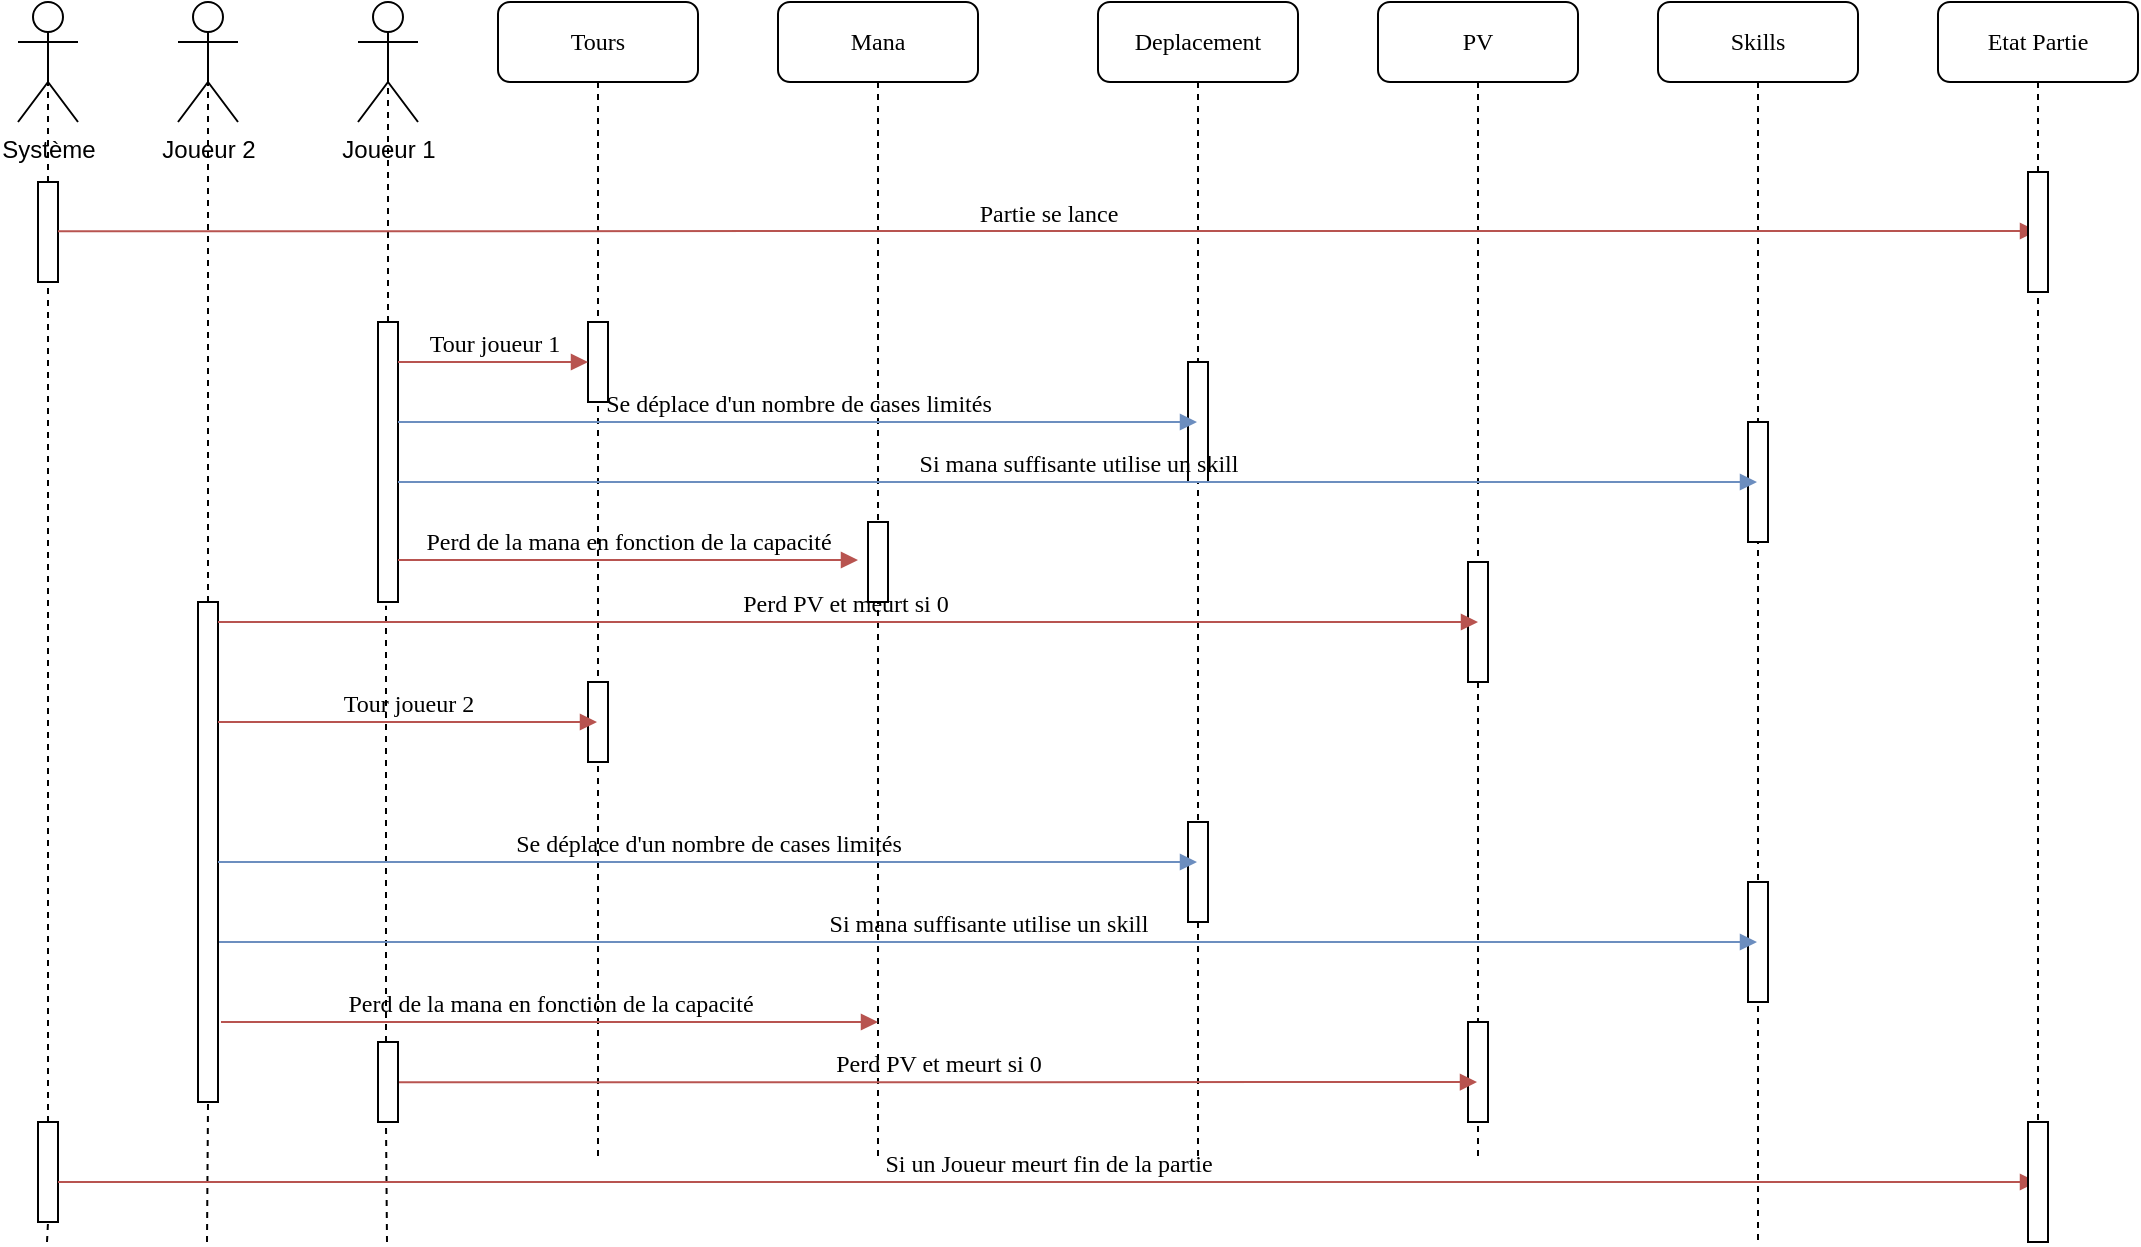 <mxfile version="13.8.9-1" type="google"><diagram name="Page-1" id="13e1069c-82ec-6db2-03f1-153e76fe0fe0"><mxGraphModel dx="2522" dy="832" grid="1" gridSize="10" guides="1" tooltips="1" connect="1" arrows="1" fold="1" page="1" pageScale="1" pageWidth="1100" pageHeight="850" background="#ffffff" math="0" shadow="0"><root><mxCell id="0"/><mxCell id="1" parent="0"/><mxCell id="7baba1c4bc27f4b0-2" value="Mana" style="shape=umlLifeline;perimeter=lifelinePerimeter;whiteSpace=wrap;html=1;container=1;collapsible=0;recursiveResize=0;outlineConnect=0;rounded=1;shadow=0;comic=0;labelBackgroundColor=none;strokeWidth=1;fontFamily=Verdana;fontSize=12;align=center;" parent="1" vertex="1"><mxGeometry x="240" y="80" width="100" height="580" as="geometry"/></mxCell><mxCell id="7baba1c4bc27f4b0-10" value="" style="html=1;points=[];perimeter=orthogonalPerimeter;rounded=0;shadow=0;comic=0;labelBackgroundColor=none;strokeWidth=1;fontFamily=Verdana;fontSize=12;align=center;" parent="7baba1c4bc27f4b0-2" vertex="1"><mxGeometry x="45" y="260" width="10" height="40" as="geometry"/></mxCell><mxCell id="7baba1c4bc27f4b0-3" value="Deplacement" style="shape=umlLifeline;perimeter=lifelinePerimeter;whiteSpace=wrap;html=1;container=1;collapsible=0;recursiveResize=0;outlineConnect=0;rounded=1;shadow=0;comic=0;labelBackgroundColor=none;strokeWidth=1;fontFamily=Verdana;fontSize=12;align=center;" parent="1" vertex="1"><mxGeometry x="400" y="80" width="100" height="580" as="geometry"/></mxCell><mxCell id="7baba1c4bc27f4b0-13" value="" style="html=1;points=[];perimeter=orthogonalPerimeter;rounded=0;shadow=0;comic=0;labelBackgroundColor=none;strokeWidth=1;fontFamily=Verdana;fontSize=12;align=center;" parent="7baba1c4bc27f4b0-3" vertex="1"><mxGeometry x="45" y="180" width="10" height="60" as="geometry"/></mxCell><mxCell id="neyYlrJf8n0vmuN95ul0-24" value="" style="html=1;points=[];perimeter=orthogonalPerimeter;rounded=0;shadow=0;comic=0;labelBackgroundColor=none;strokeWidth=1;fontFamily=Verdana;fontSize=12;align=center;" parent="7baba1c4bc27f4b0-3" vertex="1"><mxGeometry x="45" y="410" width="10" height="50" as="geometry"/></mxCell><mxCell id="7baba1c4bc27f4b0-4" value="PV" style="shape=umlLifeline;perimeter=lifelinePerimeter;whiteSpace=wrap;html=1;container=1;collapsible=0;recursiveResize=0;outlineConnect=0;rounded=1;shadow=0;comic=0;labelBackgroundColor=none;strokeWidth=1;fontFamily=Verdana;fontSize=12;align=center;" parent="1" vertex="1"><mxGeometry x="540" y="80" width="100" height="580" as="geometry"/></mxCell><mxCell id="7baba1c4bc27f4b0-5" value="Skills" style="shape=umlLifeline;perimeter=lifelinePerimeter;whiteSpace=wrap;html=1;container=1;collapsible=0;recursiveResize=0;outlineConnect=0;rounded=1;shadow=0;comic=0;labelBackgroundColor=none;strokeWidth=1;fontFamily=Verdana;fontSize=12;align=center;" parent="1" vertex="1"><mxGeometry x="680" y="80" width="100" height="620" as="geometry"/></mxCell><mxCell id="neyYlrJf8n0vmuN95ul0-23" value="" style="html=1;points=[];perimeter=orthogonalPerimeter;rounded=0;shadow=0;comic=0;labelBackgroundColor=none;strokeWidth=1;fontFamily=Verdana;fontSize=12;align=center;" parent="7baba1c4bc27f4b0-5" vertex="1"><mxGeometry x="45" y="440" width="10" height="60" as="geometry"/></mxCell><mxCell id="7baba1c4bc27f4b0-8" value="Tours" style="shape=umlLifeline;perimeter=lifelinePerimeter;whiteSpace=wrap;html=1;container=1;collapsible=0;recursiveResize=0;outlineConnect=0;rounded=1;shadow=0;comic=0;labelBackgroundColor=none;strokeWidth=1;fontFamily=Verdana;fontSize=12;align=center;" parent="1" vertex="1"><mxGeometry x="100" y="80" width="100" height="580" as="geometry"/></mxCell><mxCell id="7baba1c4bc27f4b0-9" value="" style="html=1;points=[];perimeter=orthogonalPerimeter;rounded=0;shadow=0;comic=0;labelBackgroundColor=none;strokeWidth=1;fontFamily=Verdana;fontSize=12;align=center;" parent="7baba1c4bc27f4b0-8" vertex="1"><mxGeometry x="45" y="160" width="10" height="40" as="geometry"/></mxCell><mxCell id="neyYlrJf8n0vmuN95ul0-25" value="" style="html=1;points=[];perimeter=orthogonalPerimeter;rounded=0;shadow=0;comic=0;labelBackgroundColor=none;strokeWidth=1;fontFamily=Verdana;fontSize=12;align=center;" parent="7baba1c4bc27f4b0-8" vertex="1"><mxGeometry x="45" y="340" width="10" height="40" as="geometry"/></mxCell><mxCell id="7baba1c4bc27f4b0-16" value="" style="html=1;points=[];perimeter=orthogonalPerimeter;rounded=0;shadow=0;comic=0;labelBackgroundColor=none;strokeWidth=1;fontFamily=Verdana;fontSize=12;align=center;" parent="1" vertex="1"><mxGeometry x="585" y="360" width="10" height="60" as="geometry"/></mxCell><mxCell id="7baba1c4bc27f4b0-19" value="" style="html=1;points=[];perimeter=orthogonalPerimeter;rounded=0;shadow=0;comic=0;labelBackgroundColor=none;strokeWidth=1;fontFamily=Verdana;fontSize=12;align=center;" parent="1" vertex="1"><mxGeometry x="725" y="290" width="10" height="60" as="geometry"/></mxCell><mxCell id="7baba1c4bc27f4b0-22" value="" style="html=1;points=[];perimeter=orthogonalPerimeter;rounded=0;shadow=0;comic=0;labelBackgroundColor=none;strokeWidth=1;fontFamily=Verdana;fontSize=12;align=center;" parent="1" vertex="1"><mxGeometry x="585" y="590" width="10" height="50" as="geometry"/></mxCell><mxCell id="neyYlrJf8n0vmuN95ul0-2" value="Joueur 1" style="shape=umlActor;verticalLabelPosition=bottom;verticalAlign=top;html=1;outlineConnect=0;" parent="1" vertex="1"><mxGeometry x="30" y="80" width="30" height="60" as="geometry"/></mxCell><mxCell id="neyYlrJf8n0vmuN95ul0-3" value="" style="endArrow=none;dashed=1;html=1;entryX=0.5;entryY=0.5;entryDx=0;entryDy=0;entryPerimeter=0;" parent="1" source="neyYlrJf8n0vmuN95ul0-5" target="neyYlrJf8n0vmuN95ul0-2" edge="1"><mxGeometry width="50" height="50" relative="1" as="geometry"><mxPoint x="44.5" y="640" as="sourcePoint"/><mxPoint x="44.5" y="150" as="targetPoint"/></mxGeometry></mxCell><mxCell id="neyYlrJf8n0vmuN95ul0-5" value="" style="html=1;points=[];perimeter=orthogonalPerimeter;rounded=0;shadow=0;comic=0;labelBackgroundColor=none;strokeWidth=1;fontFamily=Verdana;fontSize=12;align=center;" parent="1" vertex="1"><mxGeometry x="40" y="240" width="10" height="140" as="geometry"/></mxCell><mxCell id="neyYlrJf8n0vmuN95ul0-7" value="" style="endArrow=none;dashed=1;html=1;entryX=0.4;entryY=1.013;entryDx=0;entryDy=0;entryPerimeter=0;" parent="1" source="neyYlrJf8n0vmuN95ul0-26" target="neyYlrJf8n0vmuN95ul0-5" edge="1"><mxGeometry width="50" height="50" relative="1" as="geometry"><mxPoint x="44.5" y="700" as="sourcePoint"/><mxPoint x="45" y="170" as="targetPoint"/></mxGeometry></mxCell><mxCell id="neyYlrJf8n0vmuN95ul0-8" value="Joueur 2" style="shape=umlActor;verticalLabelPosition=bottom;verticalAlign=top;html=1;outlineConnect=0;" parent="1" vertex="1"><mxGeometry x="-60" y="80" width="30" height="60" as="geometry"/></mxCell><mxCell id="neyYlrJf8n0vmuN95ul0-9" value="" style="endArrow=none;dashed=1;html=1;entryX=0.5;entryY=0.5;entryDx=0;entryDy=0;entryPerimeter=0;" parent="1" source="neyYlrJf8n0vmuN95ul0-10" target="neyYlrJf8n0vmuN95ul0-8" edge="1"><mxGeometry width="50" height="50" relative="1" as="geometry"><mxPoint x="-45.5" y="640" as="sourcePoint"/><mxPoint x="-45.5" y="150" as="targetPoint"/></mxGeometry></mxCell><mxCell id="neyYlrJf8n0vmuN95ul0-10" value="" style="html=1;points=[];perimeter=orthogonalPerimeter;rounded=0;shadow=0;comic=0;labelBackgroundColor=none;strokeWidth=1;fontFamily=Verdana;fontSize=12;align=center;" parent="1" vertex="1"><mxGeometry x="-50" y="380" width="10" height="250" as="geometry"/></mxCell><mxCell id="neyYlrJf8n0vmuN95ul0-11" value="" style="endArrow=none;dashed=1;html=1;entryX=0.5;entryY=1.004;entryDx=0;entryDy=0;entryPerimeter=0;" parent="1" target="neyYlrJf8n0vmuN95ul0-10" edge="1"><mxGeometry width="50" height="50" relative="1" as="geometry"><mxPoint x="-45.5" y="700" as="sourcePoint"/><mxPoint x="-45" y="460" as="targetPoint"/></mxGeometry></mxCell><mxCell id="neyYlrJf8n0vmuN95ul0-12" value="Tour joueur 1" style="html=1;verticalAlign=bottom;endArrow=block;labelBackgroundColor=none;fontFamily=Verdana;fontSize=12;edgeStyle=elbowEdgeStyle;elbow=vertical;fillColor=#f8cecc;strokeColor=#b85450;" parent="1" target="7baba1c4bc27f4b0-9" edge="1"><mxGeometry relative="1" as="geometry"><mxPoint x="50" y="260" as="sourcePoint"/><mxPoint x="140" y="260" as="targetPoint"/></mxGeometry></mxCell><mxCell id="neyYlrJf8n0vmuN95ul0-13" value="Se déplace d'un nombre de cases limités" style="html=1;verticalAlign=bottom;endArrow=block;labelBackgroundColor=none;fontFamily=Verdana;fontSize=12;edgeStyle=elbowEdgeStyle;elbow=vertical;fillColor=#dae8fc;strokeColor=#6c8ebf;" parent="1" edge="1"><mxGeometry relative="1" as="geometry"><mxPoint x="50" y="290" as="sourcePoint"/><mxPoint x="449.5" y="290.412" as="targetPoint"/></mxGeometry></mxCell><mxCell id="neyYlrJf8n0vmuN95ul0-14" value="Si mana suffisante utilise un skill" style="html=1;verticalAlign=bottom;endArrow=block;labelBackgroundColor=none;fontFamily=Verdana;fontSize=12;edgeStyle=elbowEdgeStyle;elbow=vertical;fillColor=#dae8fc;strokeColor=#6c8ebf;" parent="1" edge="1"><mxGeometry relative="1" as="geometry"><mxPoint x="50" y="320" as="sourcePoint"/><mxPoint x="729.5" y="319.824" as="targetPoint"/></mxGeometry></mxCell><mxCell id="neyYlrJf8n0vmuN95ul0-15" value="Perd de la mana en fonction de la capacité" style="html=1;verticalAlign=bottom;endArrow=block;labelBackgroundColor=none;fontFamily=Verdana;fontSize=12;edgeStyle=elbowEdgeStyle;elbow=vertical;fillColor=#f8cecc;strokeColor=#b85450;" parent="1" source="neyYlrJf8n0vmuN95ul0-5" edge="1"><mxGeometry relative="1" as="geometry"><mxPoint x="60" y="359" as="sourcePoint"/><mxPoint x="280" y="359" as="targetPoint"/></mxGeometry></mxCell><mxCell id="neyYlrJf8n0vmuN95ul0-16" value="Perd PV et meurt si 0&amp;nbsp;" style="html=1;verticalAlign=bottom;endArrow=block;labelBackgroundColor=none;fontFamily=Verdana;fontSize=12;edgeStyle=elbowEdgeStyle;elbow=vertical;exitX=1.1;exitY=0.474;exitDx=0;exitDy=0;exitPerimeter=0;fillColor=#f8cecc;strokeColor=#b85450;" parent="1" edge="1"><mxGeometry relative="1" as="geometry"><mxPoint x="-40" y="390.02" as="sourcePoint"/><mxPoint x="590" y="390" as="targetPoint"/></mxGeometry></mxCell><mxCell id="neyYlrJf8n0vmuN95ul0-17" value="Tour joueur 2" style="html=1;verticalAlign=bottom;endArrow=block;labelBackgroundColor=none;fontFamily=Verdana;fontSize=12;edgeStyle=elbowEdgeStyle;elbow=vertical;fillColor=#f8cecc;strokeColor=#b85450;" parent="1" edge="1"><mxGeometry relative="1" as="geometry"><mxPoint x="-40" y="440" as="sourcePoint"/><mxPoint x="149.5" y="439.824" as="targetPoint"/></mxGeometry></mxCell><mxCell id="neyYlrJf8n0vmuN95ul0-18" value="Se déplace d'un nombre de cases limités" style="html=1;verticalAlign=bottom;endArrow=block;labelBackgroundColor=none;fontFamily=Verdana;fontSize=12;edgeStyle=elbowEdgeStyle;elbow=vertical;fillColor=#dae8fc;strokeColor=#6c8ebf;" parent="1" edge="1"><mxGeometry relative="1" as="geometry"><mxPoint x="-40" y="510" as="sourcePoint"/><mxPoint x="449.5" y="510.412" as="targetPoint"/></mxGeometry></mxCell><mxCell id="neyYlrJf8n0vmuN95ul0-19" value="Si mana suffisante utilise un skill" style="html=1;verticalAlign=bottom;endArrow=block;labelBackgroundColor=none;fontFamily=Verdana;fontSize=12;edgeStyle=elbowEdgeStyle;elbow=vertical;fillColor=#dae8fc;strokeColor=#6c8ebf;" parent="1" edge="1"><mxGeometry relative="1" as="geometry"><mxPoint x="-39.5" y="550" as="sourcePoint"/><mxPoint x="729.5" y="550.412" as="targetPoint"/></mxGeometry></mxCell><mxCell id="neyYlrJf8n0vmuN95ul0-20" value="Perd de la mana en fonction de la capacité" style="html=1;verticalAlign=bottom;endArrow=block;labelBackgroundColor=none;fontFamily=Verdana;fontSize=12;edgeStyle=elbowEdgeStyle;elbow=vertical;exitX=1.1;exitY=0.474;exitDx=0;exitDy=0;exitPerimeter=0;fillColor=#f8cecc;strokeColor=#b85450;" parent="1" edge="1"><mxGeometry relative="1" as="geometry"><mxPoint x="-38.5" y="590.02" as="sourcePoint"/><mxPoint x="290" y="590" as="targetPoint"/></mxGeometry></mxCell><mxCell id="neyYlrJf8n0vmuN95ul0-22" value="Perd PV et meurt si 0" style="html=1;verticalAlign=bottom;endArrow=block;labelBackgroundColor=none;fontFamily=Verdana;fontSize=12;edgeStyle=elbowEdgeStyle;elbow=vertical;fillColor=#f8cecc;strokeColor=#b85450;" parent="1" edge="1"><mxGeometry relative="1" as="geometry"><mxPoint x="50.0" y="620.18" as="sourcePoint"/><mxPoint x="589.5" y="620.0" as="targetPoint"/><Array as="points"><mxPoint x="40" y="620"/></Array></mxGeometry></mxCell><mxCell id="neyYlrJf8n0vmuN95ul0-26" value="" style="html=1;points=[];perimeter=orthogonalPerimeter;rounded=0;shadow=0;comic=0;labelBackgroundColor=none;strokeWidth=1;fontFamily=Verdana;fontSize=12;align=center;" parent="1" vertex="1"><mxGeometry x="40" y="600" width="10" height="40" as="geometry"/></mxCell><mxCell id="neyYlrJf8n0vmuN95ul0-27" value="" style="endArrow=none;dashed=1;html=1;entryX=0.4;entryY=1.013;entryDx=0;entryDy=0;entryPerimeter=0;" parent="1" target="neyYlrJf8n0vmuN95ul0-26" edge="1"><mxGeometry width="50" height="50" relative="1" as="geometry"><mxPoint x="44.5" y="700" as="sourcePoint"/><mxPoint x="44" y="381.82" as="targetPoint"/></mxGeometry></mxCell><mxCell id="neyYlrJf8n0vmuN95ul0-29" value="Système" style="shape=umlActor;verticalLabelPosition=bottom;verticalAlign=top;html=1;outlineConnect=0;" parent="1" vertex="1"><mxGeometry x="-140" y="80" width="30" height="60" as="geometry"/></mxCell><mxCell id="neyYlrJf8n0vmuN95ul0-30" value="" style="endArrow=none;dashed=1;html=1;entryX=0.5;entryY=0.5;entryDx=0;entryDy=0;entryPerimeter=0;" parent="1" source="neyYlrJf8n0vmuN95ul0-31" target="neyYlrJf8n0vmuN95ul0-29" edge="1"><mxGeometry width="50" height="50" relative="1" as="geometry"><mxPoint x="-125.5" y="640" as="sourcePoint"/><mxPoint x="-125.5" y="150" as="targetPoint"/></mxGeometry></mxCell><mxCell id="neyYlrJf8n0vmuN95ul0-31" value="" style="html=1;points=[];perimeter=orthogonalPerimeter;rounded=0;shadow=0;comic=0;labelBackgroundColor=none;strokeWidth=1;fontFamily=Verdana;fontSize=12;align=center;" parent="1" vertex="1"><mxGeometry x="-130" y="170" width="10" height="50" as="geometry"/></mxCell><mxCell id="neyYlrJf8n0vmuN95ul0-32" value="" style="endArrow=none;dashed=1;html=1;entryX=0.5;entryY=1.004;entryDx=0;entryDy=0;entryPerimeter=0;" parent="1" source="neyYlrJf8n0vmuN95ul0-36" target="neyYlrJf8n0vmuN95ul0-31" edge="1"><mxGeometry width="50" height="50" relative="1" as="geometry"><mxPoint x="-125.5" y="700.0" as="sourcePoint"/><mxPoint x="-125" y="460" as="targetPoint"/></mxGeometry></mxCell><mxCell id="neyYlrJf8n0vmuN95ul0-33" value="Partie se lance" style="html=1;verticalAlign=bottom;endArrow=block;labelBackgroundColor=none;fontFamily=Verdana;fontSize=12;edgeStyle=elbowEdgeStyle;elbow=vertical;fillColor=#f8cecc;strokeColor=#b85450;" parent="1" target="neyYlrJf8n0vmuN95ul0-40" edge="1"><mxGeometry relative="1" as="geometry"><mxPoint x="-120.0" y="194.59" as="sourcePoint"/><mxPoint x="-25.0" y="194.414" as="targetPoint"/></mxGeometry></mxCell><mxCell id="neyYlrJf8n0vmuN95ul0-36" value="" style="html=1;points=[];perimeter=orthogonalPerimeter;rounded=0;shadow=0;comic=0;labelBackgroundColor=none;strokeWidth=1;fontFamily=Verdana;fontSize=12;align=center;" parent="1" vertex="1"><mxGeometry x="-130" y="640" width="10" height="50" as="geometry"/></mxCell><mxCell id="neyYlrJf8n0vmuN95ul0-37" value="" style="endArrow=none;dashed=1;html=1;entryX=0.5;entryY=1.004;entryDx=0;entryDy=0;entryPerimeter=0;" parent="1" target="neyYlrJf8n0vmuN95ul0-36" edge="1"><mxGeometry width="50" height="50" relative="1" as="geometry"><mxPoint x="-125.5" y="700.0" as="sourcePoint"/><mxPoint x="-125.0" y="220.2" as="targetPoint"/></mxGeometry></mxCell><mxCell id="neyYlrJf8n0vmuN95ul0-38" value="Si un Joueur meurt fin de la partie" style="html=1;verticalAlign=bottom;endArrow=block;labelBackgroundColor=none;fontFamily=Verdana;fontSize=12;edgeStyle=elbowEdgeStyle;elbow=vertical;fillColor=#f8cecc;strokeColor=#b85450;" parent="1" target="neyYlrJf8n0vmuN95ul0-40" edge="1"><mxGeometry relative="1" as="geometry"><mxPoint x="-120.0" y="670.06" as="sourcePoint"/><mxPoint x="729.5" y="670.588" as="targetPoint"/></mxGeometry></mxCell><mxCell id="neyYlrJf8n0vmuN95ul0-40" value="Etat Partie" style="shape=umlLifeline;perimeter=lifelinePerimeter;whiteSpace=wrap;html=1;container=1;collapsible=0;recursiveResize=0;outlineConnect=0;rounded=1;shadow=0;comic=0;labelBackgroundColor=none;strokeWidth=1;fontFamily=Verdana;fontSize=12;align=center;" parent="1" vertex="1"><mxGeometry x="820" y="80" width="100" height="620" as="geometry"/></mxCell><mxCell id="neyYlrJf8n0vmuN95ul0-42" value="" style="html=1;points=[];perimeter=orthogonalPerimeter;rounded=0;shadow=0;comic=0;labelBackgroundColor=none;strokeWidth=1;fontFamily=Verdana;fontSize=12;align=center;" parent="neyYlrJf8n0vmuN95ul0-40" vertex="1"><mxGeometry x="45" y="85" width="10" height="60" as="geometry"/></mxCell><mxCell id="neyYlrJf8n0vmuN95ul0-43" value="" style="html=1;points=[];perimeter=orthogonalPerimeter;rounded=0;shadow=0;comic=0;labelBackgroundColor=none;strokeWidth=1;fontFamily=Verdana;fontSize=12;align=center;" parent="neyYlrJf8n0vmuN95ul0-40" vertex="1"><mxGeometry x="45" y="560" width="10" height="60" as="geometry"/></mxCell></root></mxGraphModel></diagram></mxfile>
